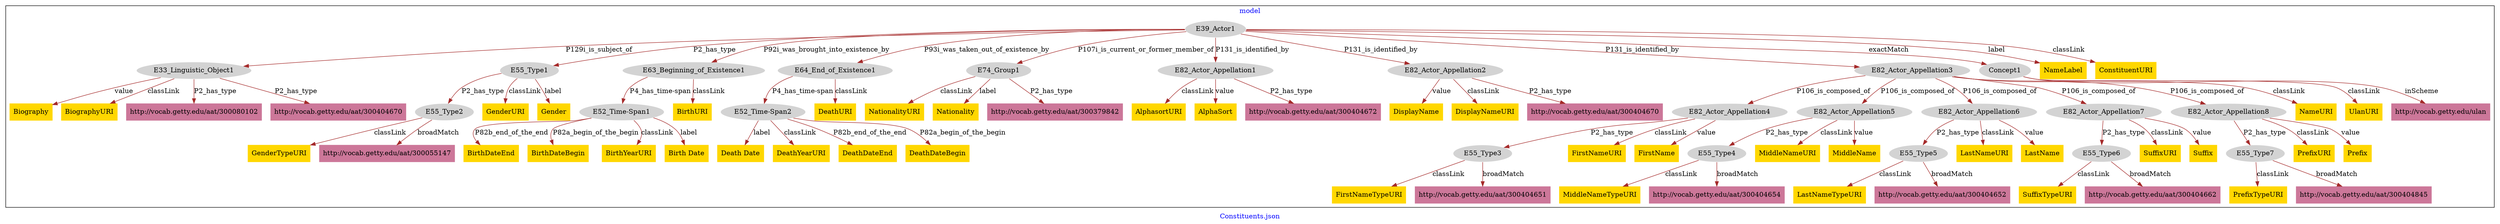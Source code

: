 digraph n0 {
fontcolor="blue"
remincross="true"
label="Constituents.json"
subgraph cluster {
label="model"
n2[style="filled",color="white",fillcolor="lightgray",label="E39_Actor1"];
n3[style="filled",color="white",fillcolor="lightgray",label="E33_Linguistic_Object1"];
n4[style="filled",color="white",fillcolor="lightgray",label="E55_Type1"];
n5[style="filled",color="white",fillcolor="lightgray",label="E63_Beginning_of_Existence1"];
n6[style="filled",color="white",fillcolor="lightgray",label="E64_End_of_Existence1"];
n7[style="filled",color="white",fillcolor="lightgray",label="E74_Group1"];
n8[style="filled",color="white",fillcolor="lightgray",label="E82_Actor_Appellation1"];
n9[style="filled",color="white",fillcolor="lightgray",label="E82_Actor_Appellation2"];
n10[style="filled",color="white",fillcolor="lightgray",label="E82_Actor_Appellation3"];
n11[style="filled",color="white",fillcolor="lightgray",label="Concept1"];
n12[style="filled",color="white",fillcolor="lightgray",label="E55_Type2"];
n13[style="filled",color="white",fillcolor="lightgray",label="E52_Time-Span1"];
n14[style="filled",color="white",fillcolor="lightgray",label="E52_Time-Span2"];
n15[style="filled",color="white",fillcolor="lightgray",label="E82_Actor_Appellation4"];
n16[style="filled",color="white",fillcolor="lightgray",label="E82_Actor_Appellation5"];
n17[style="filled",color="white",fillcolor="lightgray",label="E82_Actor_Appellation6"];
n18[style="filled",color="white",fillcolor="lightgray",label="E82_Actor_Appellation7"];
n19[style="filled",color="white",fillcolor="lightgray",label="E82_Actor_Appellation8"];
n20[style="filled",color="white",fillcolor="lightgray",label="E55_Type3"];
n21[style="filled",color="white",fillcolor="lightgray",label="E55_Type4"];
n22[style="filled",color="white",fillcolor="lightgray",label="E55_Type5"];
n23[style="filled",color="white",fillcolor="lightgray",label="E55_Type6"];
n24[style="filled",color="white",fillcolor="lightgray",label="E55_Type7"];
n25[shape="plaintext",style="filled",fillcolor="gold",label="MiddleNameURI"];
n26[shape="plaintext",style="filled",fillcolor="gold",label="FirstNameURI"];
n27[shape="plaintext",style="filled",fillcolor="gold",label="MiddleNameTypeURI"];
n28[shape="plaintext",style="filled",fillcolor="gold",label="DeathURI"];
n29[shape="plaintext",style="filled",fillcolor="gold",label="BirthDateEnd"];
n30[shape="plaintext",style="filled",fillcolor="gold",label="GenderURI"];
n31[shape="plaintext",style="filled",fillcolor="gold",label="PrefixURI"];
n32[shape="plaintext",style="filled",fillcolor="gold",label="LastNameURI"];
n33[shape="plaintext",style="filled",fillcolor="gold",label="NationalityURI"];
n34[shape="plaintext",style="filled",fillcolor="gold",label="DisplayName"];
n35[shape="plaintext",style="filled",fillcolor="gold",label="Gender"];
n36[shape="plaintext",style="filled",fillcolor="gold",label="GenderTypeURI"];
n37[shape="plaintext",style="filled",fillcolor="gold",label="Death Date"];
n38[shape="plaintext",style="filled",fillcolor="gold",label="Prefix"];
n39[shape="plaintext",style="filled",fillcolor="gold",label="DeathYearURI"];
n40[shape="plaintext",style="filled",fillcolor="gold",label="FirstName"];
n41[shape="plaintext",style="filled",fillcolor="gold",label="MiddleName"];
n42[shape="plaintext",style="filled",fillcolor="gold",label="LastNameTypeURI"];
n43[shape="plaintext",style="filled",fillcolor="gold",label="Nationality"];
n44[shape="plaintext",style="filled",fillcolor="gold",label="BirthDateBegin"];
n45[shape="plaintext",style="filled",fillcolor="gold",label="DeathDateEnd"];
n46[shape="plaintext",style="filled",fillcolor="gold",label="SuffixURI"];
n47[shape="plaintext",style="filled",fillcolor="gold",label="LastName"];
n48[shape="plaintext",style="filled",fillcolor="gold",label="AlphasortURI"];
n49[shape="plaintext",style="filled",fillcolor="gold",label="PrefixTypeURI"];
n50[shape="plaintext",style="filled",fillcolor="gold",label="BirthYearURI"];
n51[shape="plaintext",style="filled",fillcolor="gold",label="SuffixTypeURI"];
n52[shape="plaintext",style="filled",fillcolor="gold",label="NameLabel"];
n53[shape="plaintext",style="filled",fillcolor="gold",label="DisplayNameURI"];
n54[shape="plaintext",style="filled",fillcolor="gold",label="Birth Date"];
n55[shape="plaintext",style="filled",fillcolor="gold",label="DeathDateBegin"];
n56[shape="plaintext",style="filled",fillcolor="gold",label="AlphaSort"];
n57[shape="plaintext",style="filled",fillcolor="gold",label="NameURI"];
n58[shape="plaintext",style="filled",fillcolor="gold",label="Biography"];
n59[shape="plaintext",style="filled",fillcolor="gold",label="FirstNameTypeURI"];
n60[shape="plaintext",style="filled",fillcolor="gold",label="BirthURI"];
n61[shape="plaintext",style="filled",fillcolor="gold",label="UlanURI"];
n62[shape="plaintext",style="filled",fillcolor="gold",label="Suffix"];
n63[shape="plaintext",style="filled",fillcolor="gold",label="ConstituentURI"];
n64[shape="plaintext",style="filled",fillcolor="gold",label="BiographyURI"];
n65[shape="plaintext",style="filled",fillcolor="#CC7799",label="http://vocab.getty.edu/aat/300404672"];
n66[shape="plaintext",style="filled",fillcolor="#CC7799",label="http://vocab.getty.edu/aat/300080102"];
n67[shape="plaintext",style="filled",fillcolor="#CC7799",label="http://vocab.getty.edu/aat/300404670"];
n68[shape="plaintext",style="filled",fillcolor="#CC7799",label="http://vocab.getty.edu/aat/300404670"];
n69[shape="plaintext",style="filled",fillcolor="#CC7799",label="http://vocab.getty.edu/aat/300379842"];
n70[shape="plaintext",style="filled",fillcolor="#CC7799",label="http://vocab.getty.edu/aat/300404651"];
n71[shape="plaintext",style="filled",fillcolor="#CC7799",label="http://vocab.getty.edu/aat/300404662"];
n72[shape="plaintext",style="filled",fillcolor="#CC7799",label="http://vocab.getty.edu/aat/300404654"];
n73[shape="plaintext",style="filled",fillcolor="#CC7799",label="http://vocab.getty.edu/aat/300404845"];
n74[shape="plaintext",style="filled",fillcolor="#CC7799",label="http://vocab.getty.edu/aat/300404652"];
n75[shape="plaintext",style="filled",fillcolor="#CC7799",label="http://vocab.getty.edu/aat/300055147"];
n76[shape="plaintext",style="filled",fillcolor="#CC7799",label="http://vocab.getty.edu/ulan"];
}
n2 -> n3[color="brown",fontcolor="black",label="P129i_is_subject_of"]
n2 -> n4[color="brown",fontcolor="black",label="P2_has_type"]
n2 -> n5[color="brown",fontcolor="black",label="P92i_was_brought_into_existence_by"]
n2 -> n6[color="brown",fontcolor="black",label="P93i_was_taken_out_of_existence_by"]
n2 -> n7[color="brown",fontcolor="black",label="P107i_is_current_or_former_member_of"]
n2 -> n8[color="brown",fontcolor="black",label="P131_is_identified_by"]
n2 -> n9[color="brown",fontcolor="black",label="P131_is_identified_by"]
n2 -> n10[color="brown",fontcolor="black",label="P131_is_identified_by"]
n2 -> n11[color="brown",fontcolor="black",label="exactMatch"]
n4 -> n12[color="brown",fontcolor="black",label="P2_has_type"]
n5 -> n13[color="brown",fontcolor="black",label="P4_has_time-span"]
n6 -> n14[color="brown",fontcolor="black",label="P4_has_time-span"]
n10 -> n15[color="brown",fontcolor="black",label="P106_is_composed_of"]
n10 -> n16[color="brown",fontcolor="black",label="P106_is_composed_of"]
n10 -> n17[color="brown",fontcolor="black",label="P106_is_composed_of"]
n10 -> n18[color="brown",fontcolor="black",label="P106_is_composed_of"]
n10 -> n19[color="brown",fontcolor="black",label="P106_is_composed_of"]
n15 -> n20[color="brown",fontcolor="black",label="P2_has_type"]
n16 -> n21[color="brown",fontcolor="black",label="P2_has_type"]
n17 -> n22[color="brown",fontcolor="black",label="P2_has_type"]
n18 -> n23[color="brown",fontcolor="black",label="P2_has_type"]
n19 -> n24[color="brown",fontcolor="black",label="P2_has_type"]
n16 -> n25[color="brown",fontcolor="black",label="classLink"]
n15 -> n26[color="brown",fontcolor="black",label="classLink"]
n21 -> n27[color="brown",fontcolor="black",label="classLink"]
n6 -> n28[color="brown",fontcolor="black",label="classLink"]
n13 -> n29[color="brown",fontcolor="black",label="P82b_end_of_the_end"]
n4 -> n30[color="brown",fontcolor="black",label="classLink"]
n19 -> n31[color="brown",fontcolor="black",label="classLink"]
n17 -> n32[color="brown",fontcolor="black",label="classLink"]
n7 -> n33[color="brown",fontcolor="black",label="classLink"]
n9 -> n34[color="brown",fontcolor="black",label="value"]
n4 -> n35[color="brown",fontcolor="black",label="label"]
n12 -> n36[color="brown",fontcolor="black",label="classLink"]
n14 -> n37[color="brown",fontcolor="black",label="label"]
n19 -> n38[color="brown",fontcolor="black",label="value"]
n14 -> n39[color="brown",fontcolor="black",label="classLink"]
n15 -> n40[color="brown",fontcolor="black",label="value"]
n16 -> n41[color="brown",fontcolor="black",label="value"]
n22 -> n42[color="brown",fontcolor="black",label="classLink"]
n7 -> n43[color="brown",fontcolor="black",label="label"]
n13 -> n44[color="brown",fontcolor="black",label="P82a_begin_of_the_begin"]
n14 -> n45[color="brown",fontcolor="black",label="P82b_end_of_the_end"]
n18 -> n46[color="brown",fontcolor="black",label="classLink"]
n17 -> n47[color="brown",fontcolor="black",label="value"]
n8 -> n48[color="brown",fontcolor="black",label="classLink"]
n24 -> n49[color="brown",fontcolor="black",label="classLink"]
n13 -> n50[color="brown",fontcolor="black",label="classLink"]
n23 -> n51[color="brown",fontcolor="black",label="classLink"]
n2 -> n52[color="brown",fontcolor="black",label="label"]
n9 -> n53[color="brown",fontcolor="black",label="classLink"]
n13 -> n54[color="brown",fontcolor="black",label="label"]
n14 -> n55[color="brown",fontcolor="black",label="P82a_begin_of_the_begin"]
n8 -> n56[color="brown",fontcolor="black",label="value"]
n10 -> n57[color="brown",fontcolor="black",label="classLink"]
n3 -> n58[color="brown",fontcolor="black",label="value"]
n20 -> n59[color="brown",fontcolor="black",label="classLink"]
n5 -> n60[color="brown",fontcolor="black",label="classLink"]
n11 -> n61[color="brown",fontcolor="black",label="classLink"]
n18 -> n62[color="brown",fontcolor="black",label="value"]
n2 -> n63[color="brown",fontcolor="black",label="classLink"]
n3 -> n64[color="brown",fontcolor="black",label="classLink"]
n8 -> n65[color="brown",fontcolor="black",label="P2_has_type"]
n3 -> n66[color="brown",fontcolor="black",label="P2_has_type"]
n9 -> n67[color="brown",fontcolor="black",label="P2_has_type"]
n3 -> n68[color="brown",fontcolor="black",label="P2_has_type"]
n7 -> n69[color="brown",fontcolor="black",label="P2_has_type"]
n20 -> n70[color="brown",fontcolor="black",label="broadMatch"]
n23 -> n71[color="brown",fontcolor="black",label="broadMatch"]
n21 -> n72[color="brown",fontcolor="black",label="broadMatch"]
n24 -> n73[color="brown",fontcolor="black",label="broadMatch"]
n22 -> n74[color="brown",fontcolor="black",label="broadMatch"]
n12 -> n75[color="brown",fontcolor="black",label="broadMatch"]
n11 -> n76[color="brown",fontcolor="black",label="inScheme"]
}
